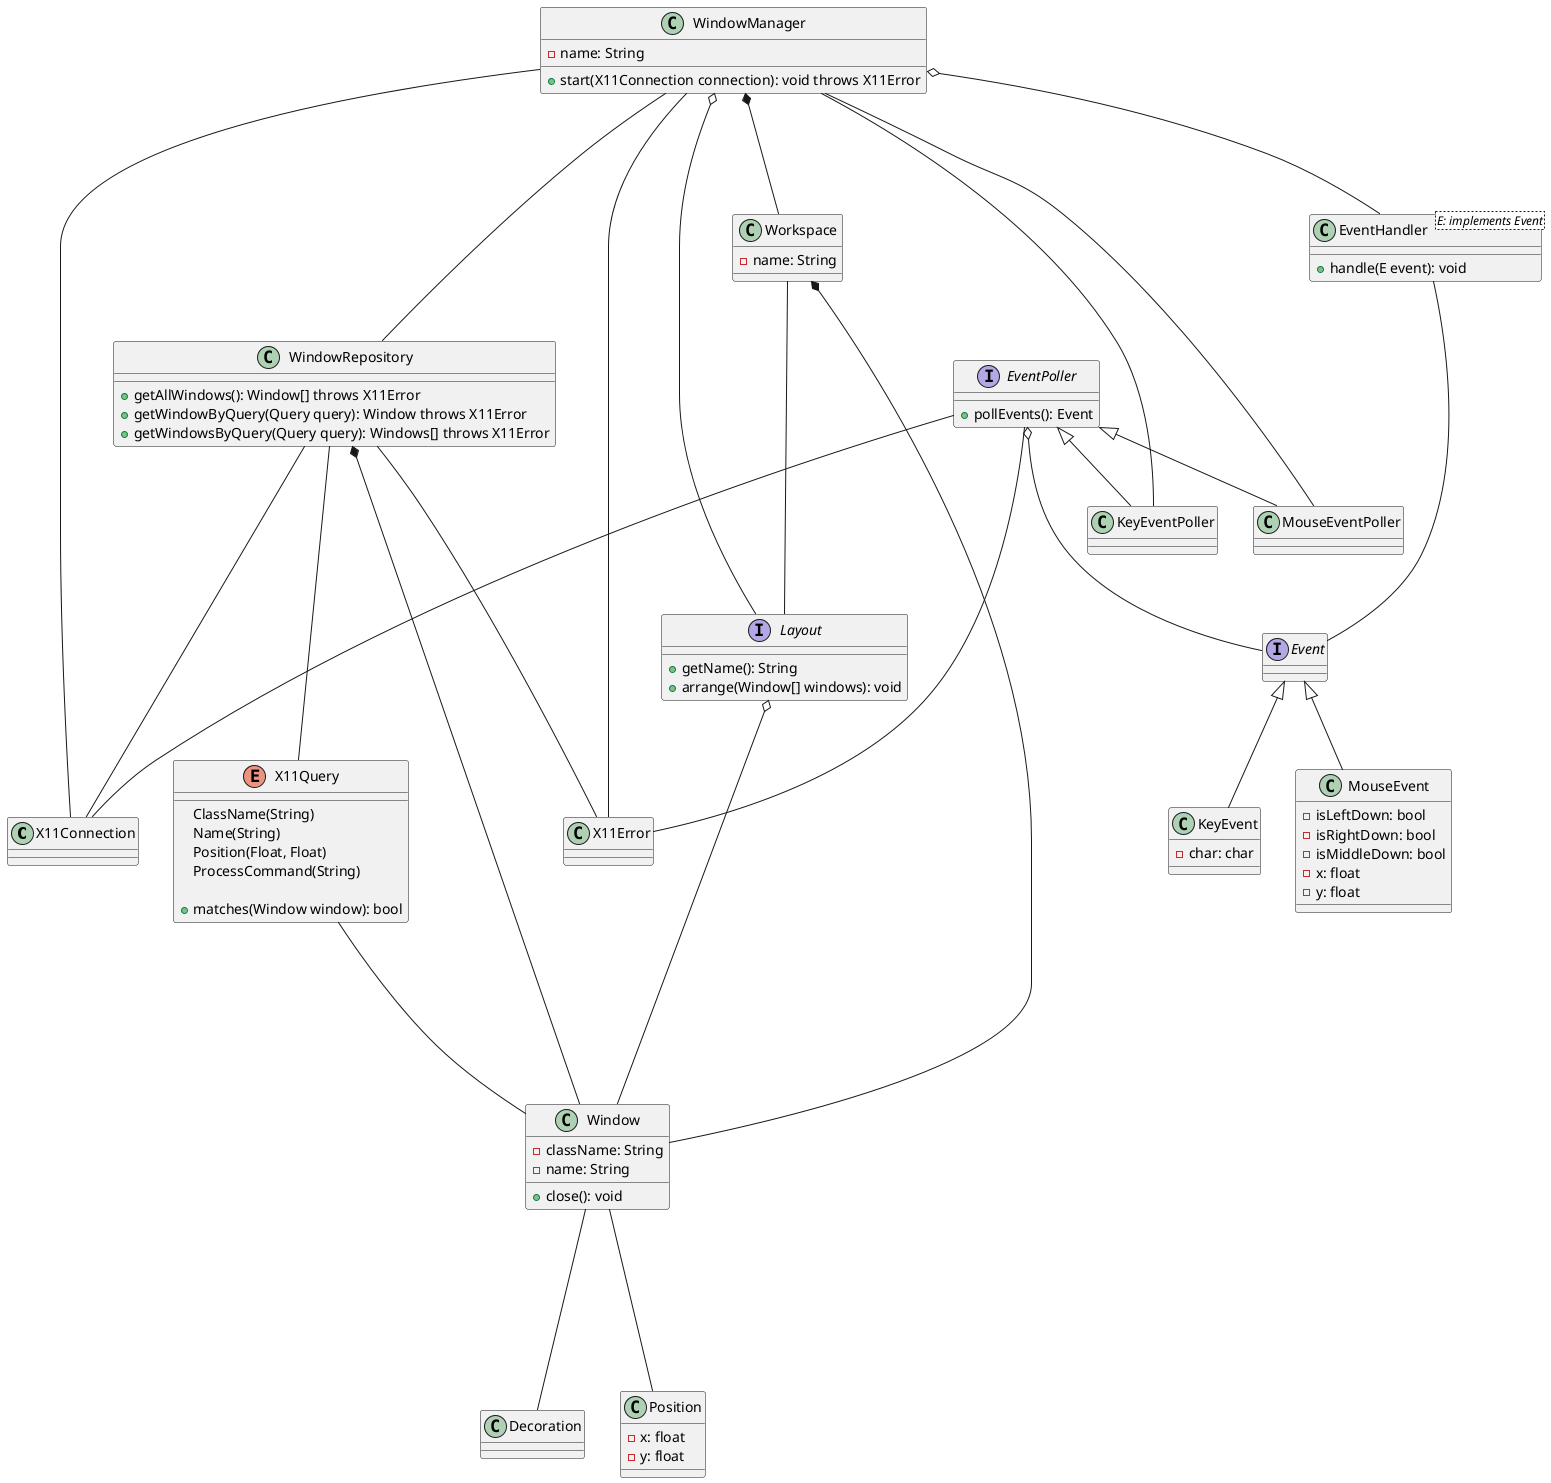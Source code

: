 @startuml
class X11Connection {}

X11Query ---- Window

enum X11Query {
	ClassName(String)
	Name(String)
	Position(Float, Float)
	ProcessCommand(String)

	{method} + matches(Window window): bool
}


WindowManager ---- X11Connection
WindowManager ---- X11Error
WindowManager ---- WindowRepository
WindowManager o--- Layout
WindowManager *--- Workspace
WindowManager o--- EventHandler
WindowManager ---- KeyEventPoller
WindowManager ---- MouseEventPoller

class WindowManager {
	- name: String
	+ start(X11Connection connection): void throws X11Error
}

EventPoller <|-- KeyEventPoller
EventPoller <|-- MouseEventPoller
EventPoller o--- Event
EventPoller ---- X11Connection
EventPoller ---- X11Error

interface EventPoller {
	+ pollEvents(): Event
}

class KeyEventPoller
class MouseEventPoller

Event <|-- KeyEvent
Event <|-- MouseEvent

interface Event

class KeyEvent {
	- char: char
}

class MouseEvent {
	- isLeftDown: bool
	- isRightDown: bool
	- isMiddleDown: bool
	- x: float
	- y: float
}

Workspace ---- Layout
Workspace *--- Window

class Workspace {
	- name: String
}

Layout o--- Window

interface Layout {
	+ getName(): String
	+ arrange(Window[] windows): void
}

EventHandler ---- Event

class EventHandler<E: implements Event> {
	+ handle(E event): void
}

class Decoration

class Position {
	- x: float
	- y: float
}

Window ---- Position
Window ---- Decoration

class Window {
	- className: String
	- name: String
	+ close(): void
}


WindowRepository ---- X11Connection
WindowRepository *--- Window
WindowRepository ---- X11Query
WindowRepository ---- X11Error

class WindowRepository {
	+ getAllWindows(): Window[] throws X11Error
	+ getWindowByQuery(Query query): Window throws X11Error
	+ getWindowsByQuery(Query query): Windows[] throws X11Error
}


class X11Error {}


@enduml
